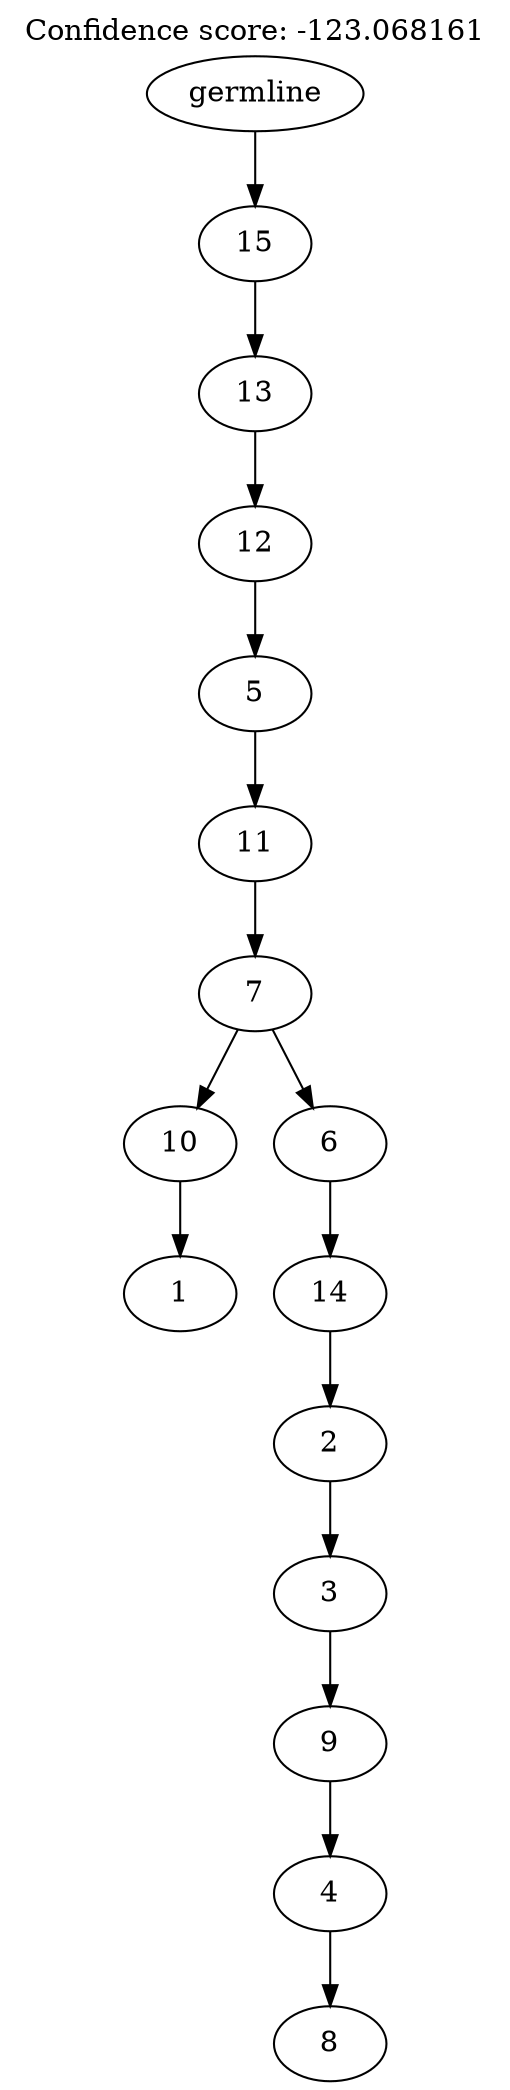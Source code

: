 digraph g {
	"14" -> "15";
	"15" [label="1"];
	"12" -> "13";
	"13" [label="8"];
	"11" -> "12";
	"12" [label="4"];
	"10" -> "11";
	"11" [label="9"];
	"9" -> "10";
	"10" [label="3"];
	"8" -> "9";
	"9" [label="2"];
	"7" -> "8";
	"8" [label="14"];
	"6" -> "7";
	"7" [label="6"];
	"6" -> "14";
	"14" [label="10"];
	"5" -> "6";
	"6" [label="7"];
	"4" -> "5";
	"5" [label="11"];
	"3" -> "4";
	"4" [label="5"];
	"2" -> "3";
	"3" [label="12"];
	"1" -> "2";
	"2" [label="13"];
	"0" -> "1";
	"1" [label="15"];
	"0" [label="germline"];
	labelloc="t";
	label="Confidence score: -123.068161";
}
